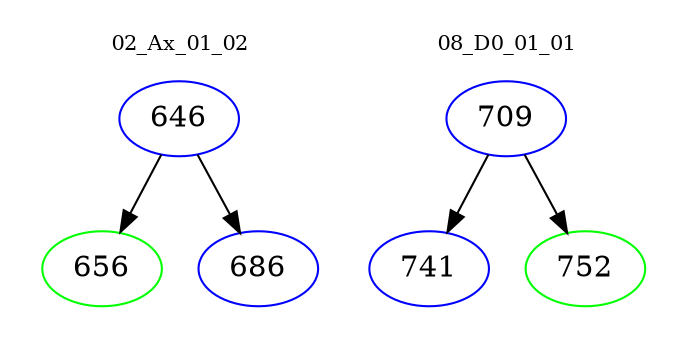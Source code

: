 digraph{
subgraph cluster_0 {
color = white
label = "02_Ax_01_02";
fontsize=10;
T0_646 [label="646", color="blue"]
T0_646 -> T0_656 [color="black"]
T0_656 [label="656", color="green"]
T0_646 -> T0_686 [color="black"]
T0_686 [label="686", color="blue"]
}
subgraph cluster_1 {
color = white
label = "08_D0_01_01";
fontsize=10;
T1_709 [label="709", color="blue"]
T1_709 -> T1_741 [color="black"]
T1_741 [label="741", color="blue"]
T1_709 -> T1_752 [color="black"]
T1_752 [label="752", color="green"]
}
}
